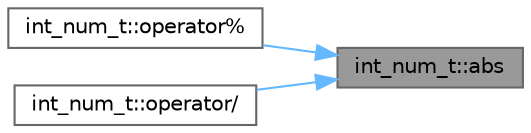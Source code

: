 digraph "int_num_t::abs"
{
 // INTERACTIVE_SVG=YES
 // LATEX_PDF_SIZE
  bgcolor="transparent";
  edge [fontname=Helvetica,fontsize=10,labelfontname=Helvetica,labelfontsize=10];
  node [fontname=Helvetica,fontsize=10,shape=box,height=0.2,width=0.4];
  rankdir="RL";
  Node1 [label="int_num_t::abs",height=0.2,width=0.4,color="gray40", fillcolor="grey60", style="filled", fontcolor="black",tooltip=" "];
  Node1 -> Node2 [dir="back",color="steelblue1",style="solid"];
  Node2 [label="int_num_t::operator%",height=0.2,width=0.4,color="grey40", fillcolor="white", style="filled",URL="$structint__num__t.html#a958e81879bcf27742be664eaf019a125",tooltip=" "];
  Node1 -> Node3 [dir="back",color="steelblue1",style="solid"];
  Node3 [label="int_num_t::operator/",height=0.2,width=0.4,color="grey40", fillcolor="white", style="filled",URL="$structint__num__t.html#acc818e68d0ebebc9ee1a14c0a9506328",tooltip=" "];
}
